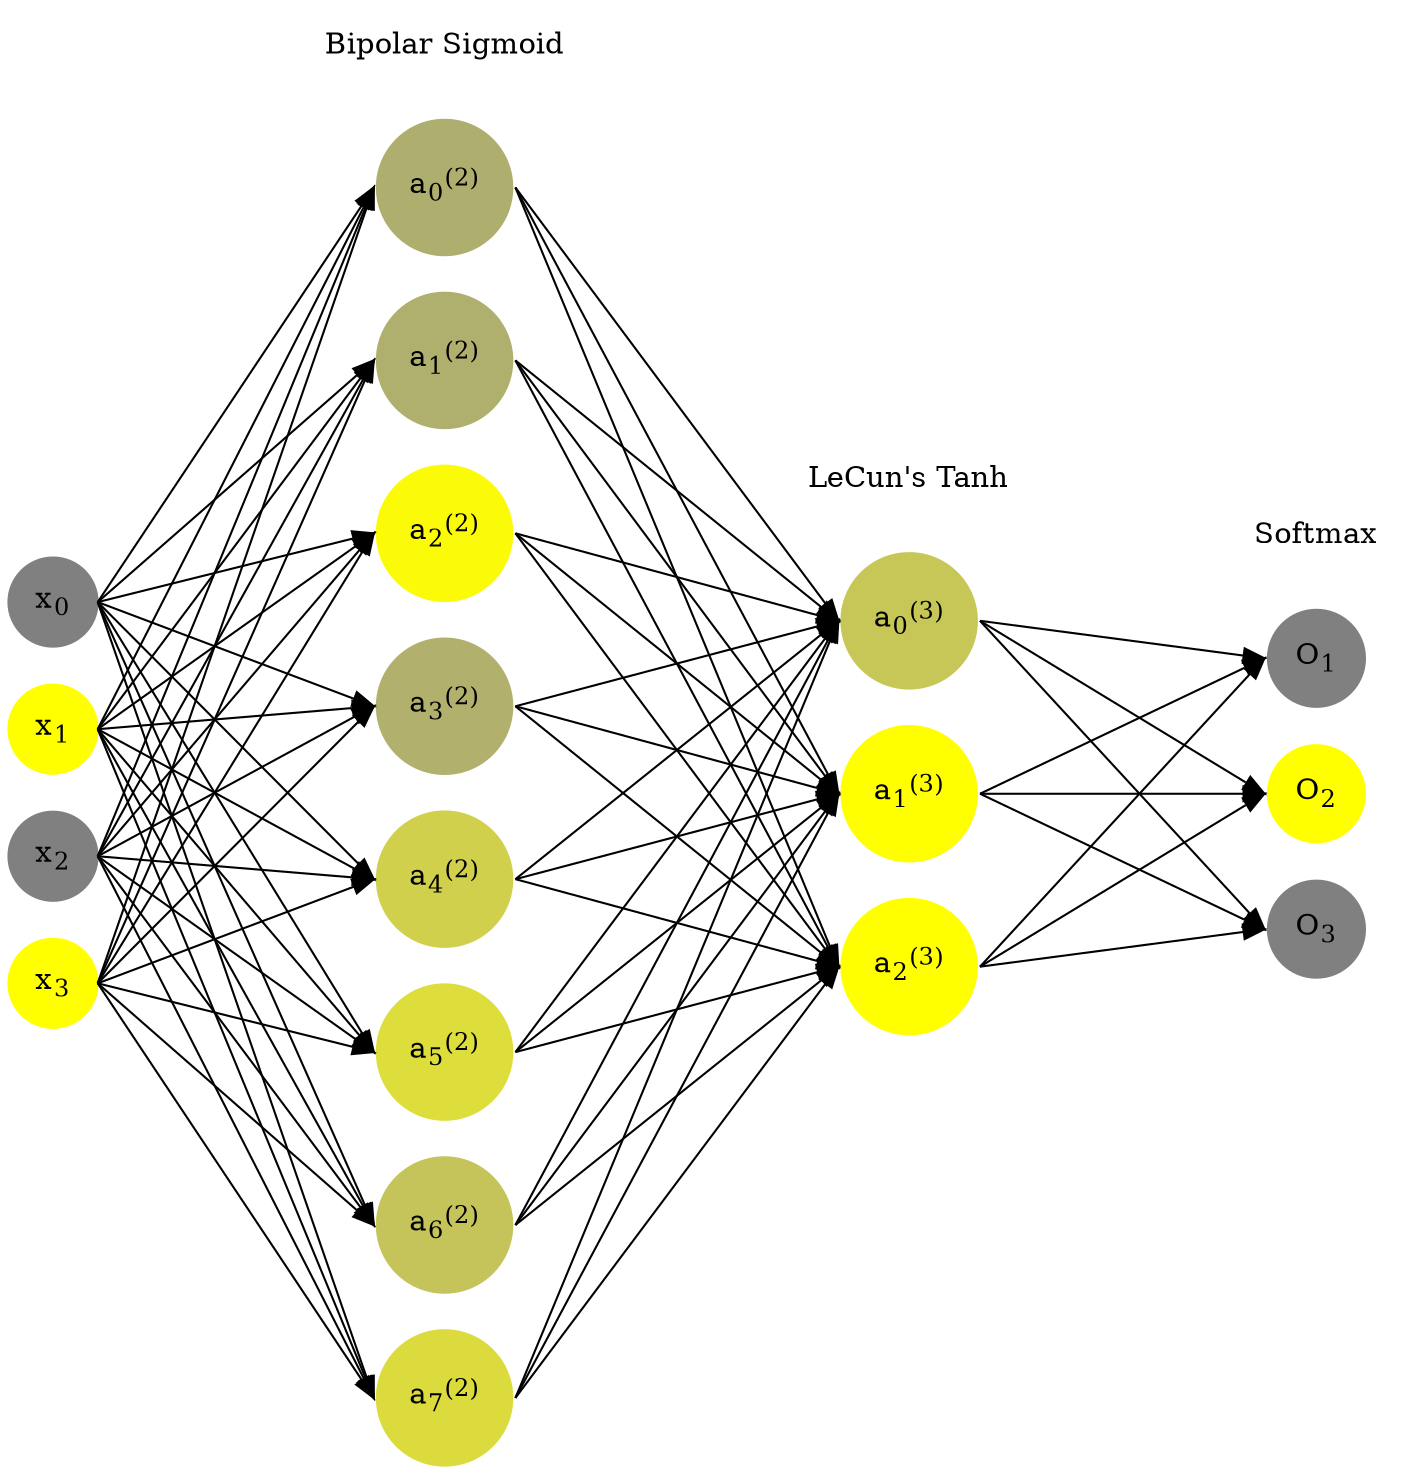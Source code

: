 digraph G {
	rankdir = LR;
	splines=false;
	edge[style=invis];
	ranksep= 1.4;
	{
	node [shape=circle, color="0.1667, 0.0, 0.5", style=filled, fillcolor="0.1667, 0.0, 0.5"];
	x0 [label=<x<sub>0</sub>>];
	}
	{
	node [shape=circle, color="0.1667, 1.0, 1.0", style=filled, fillcolor="0.1667, 1.0, 1.0"];
	x1 [label=<x<sub>1</sub>>];
	}
	{
	node [shape=circle, color="0.1667, 0.0, 0.5", style=filled, fillcolor="0.1667, 0.0, 0.5"];
	x2 [label=<x<sub>2</sub>>];
	}
	{
	node [shape=circle, color="0.1667, 1.0, 1.0", style=filled, fillcolor="0.1667, 1.0, 1.0"];
	x3 [label=<x<sub>3</sub>>];
	}
	{
	node [shape=circle, color="0.1667, 0.366381, 0.683191", style=filled, fillcolor="0.1667, 0.366381, 0.683191"];
	a02 [label=<a<sub>0</sub><sup>(2)</sup>>];
	}
	{
	node [shape=circle, color="0.1667, 0.371747, 0.685874", style=filled, fillcolor="0.1667, 0.371747, 0.685874"];
	a12 [label=<a<sub>1</sub><sup>(2)</sup>>];
	}
	{
	node [shape=circle, color="0.1667, 0.968063, 0.984032", style=filled, fillcolor="0.1667, 0.968063, 0.984032"];
	a22 [label=<a<sub>2</sub><sup>(2)</sup>>];
	}
	{
	node [shape=circle, color="0.1667, 0.383636, 0.691818", style=filled, fillcolor="0.1667, 0.383636, 0.691818"];
	a32 [label=<a<sub>3</sub><sup>(2)</sup>>];
	}
	{
	node [shape=circle, color="0.1667, 0.632614, 0.816307", style=filled, fillcolor="0.1667, 0.632614, 0.816307"];
	a42 [label=<a<sub>4</sub><sup>(2)</sup>>];
	}
	{
	node [shape=circle, color="0.1667, 0.729021, 0.864511", style=filled, fillcolor="0.1667, 0.729021, 0.864511"];
	a52 [label=<a<sub>5</sub><sup>(2)</sup>>];
	}
	{
	node [shape=circle, color="0.1667, 0.532750, 0.766375", style=filled, fillcolor="0.1667, 0.532750, 0.766375"];
	a62 [label=<a<sub>6</sub><sup>(2)</sup>>];
	}
	{
	node [shape=circle, color="0.1667, 0.717346, 0.858673", style=filled, fillcolor="0.1667, 0.717346, 0.858673"];
	a72 [label=<a<sub>7</sub><sup>(2)</sup>>];
	}
	{
	node [shape=circle, color="0.1667, 0.556655, 0.778328", style=filled, fillcolor="0.1667, 0.556655, 0.778328"];
	a03 [label=<a<sub>0</sub><sup>(3)</sup>>];
	}
	{
	node [shape=circle, color="0.1667, 1.358395, 1.179197", style=filled, fillcolor="0.1667, 1.358395, 1.179197"];
	a13 [label=<a<sub>1</sub><sup>(3)</sup>>];
	}
	{
	node [shape=circle, color="0.1667, 1.198434, 1.099217", style=filled, fillcolor="0.1667, 1.198434, 1.099217"];
	a23 [label=<a<sub>2</sub><sup>(3)</sup>>];
	}
	{
	node [shape=circle, color="0.1667, 0.0, 0.5", style=filled, fillcolor="0.1667, 0.0, 0.5"];
	O1 [label=<O<sub>1</sub>>];
	}
	{
	node [shape=circle, color="0.1667, 1.0, 1.0", style=filled, fillcolor="0.1667, 1.0, 1.0"];
	O2 [label=<O<sub>2</sub>>];
	}
	{
	node [shape=circle, color="0.1667, 0.0, 0.5", style=filled, fillcolor="0.1667, 0.0, 0.5"];
	O3 [label=<O<sub>3</sub>>];
	}
	{
	rank=same;
	x0->x1->x2->x3;
	}
	{
	rank=same;
	a02->a12->a22->a32->a42->a52->a62->a72;
	}
	{
	rank=same;
	a03->a13->a23;
	}
	{
	rank=same;
	O1->O2->O3;
	}
	l1 [shape=plaintext,label="Bipolar Sigmoid"];
	l1->a02;
	{rank=same; l1;a02};
	l2 [shape=plaintext,label="LeCun's Tanh"];
	l2->a03;
	{rank=same; l2;a03};
	l3 [shape=plaintext,label="Softmax"];
	l3->O1;
	{rank=same; l3;O1};
edge[style=solid, tailport=e, headport=w];
	{x0;x1;x2;x3} -> {a02;a12;a22;a32;a42;a52;a62;a72};
	{a02;a12;a22;a32;a42;a52;a62;a72} -> {a03;a13;a23};
	{a03;a13;a23} -> {O1,O2,O3};
}